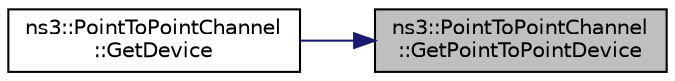 digraph "ns3::PointToPointChannel::GetPointToPointDevice"
{
 // LATEX_PDF_SIZE
  edge [fontname="Helvetica",fontsize="10",labelfontname="Helvetica",labelfontsize="10"];
  node [fontname="Helvetica",fontsize="10",shape=record];
  rankdir="RL";
  Node1 [label="ns3::PointToPointChannel\l::GetPointToPointDevice",height=0.2,width=0.4,color="black", fillcolor="grey75", style="filled", fontcolor="black",tooltip="Get PointToPointNetDevice corresponding to index i on this channel."];
  Node1 -> Node2 [dir="back",color="midnightblue",fontsize="10",style="solid",fontname="Helvetica"];
  Node2 [label="ns3::PointToPointChannel\l::GetDevice",height=0.2,width=0.4,color="black", fillcolor="white", style="filled",URL="$classns3_1_1_point_to_point_channel.html#acf7d4b0de0d64bf62a754bbd95c3126f",tooltip="Get NetDevice corresponding to index i on this channel."];
}
